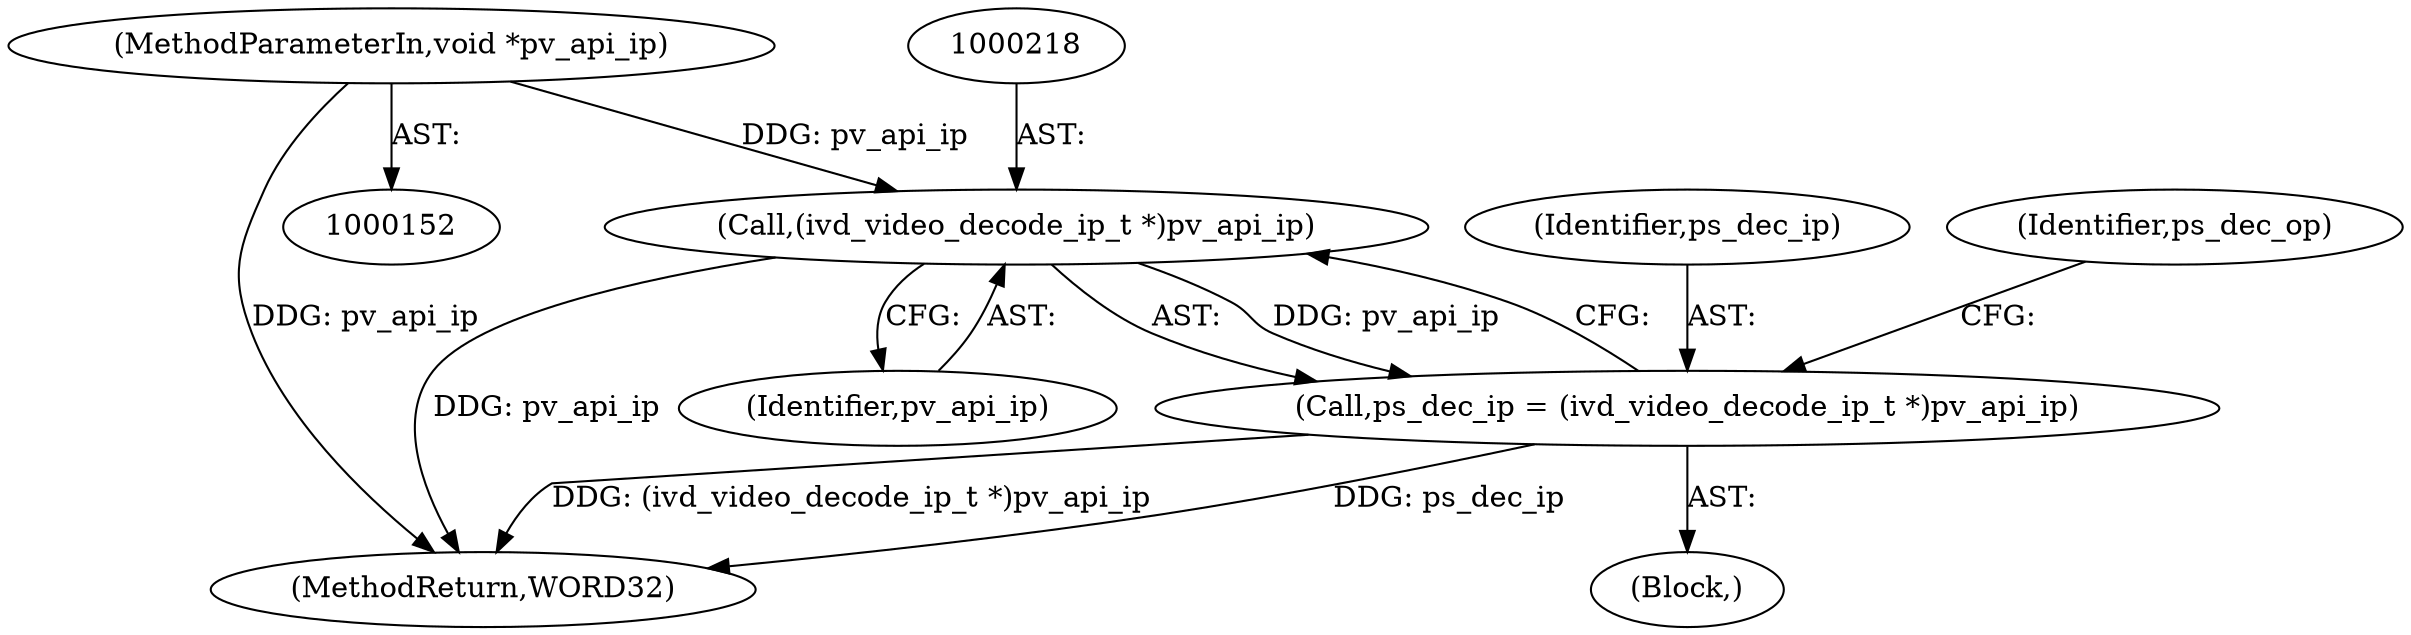 digraph "0_Android_494561291a503840f385fbcd11d9bc5f4dc502b8@pointer" {
"1000154" [label="(MethodParameterIn,void *pv_api_ip)"];
"1000217" [label="(Call,(ivd_video_decode_ip_t *)pv_api_ip)"];
"1000215" [label="(Call,ps_dec_ip = (ivd_video_decode_ip_t *)pv_api_ip)"];
"1000216" [label="(Identifier,ps_dec_ip)"];
"1000154" [label="(MethodParameterIn,void *pv_api_ip)"];
"1000156" [label="(Block,)"];
"1002226" [label="(MethodReturn,WORD32)"];
"1000219" [label="(Identifier,pv_api_ip)"];
"1000217" [label="(Call,(ivd_video_decode_ip_t *)pv_api_ip)"];
"1000221" [label="(Identifier,ps_dec_op)"];
"1000215" [label="(Call,ps_dec_ip = (ivd_video_decode_ip_t *)pv_api_ip)"];
"1000154" -> "1000152"  [label="AST: "];
"1000154" -> "1002226"  [label="DDG: pv_api_ip"];
"1000154" -> "1000217"  [label="DDG: pv_api_ip"];
"1000217" -> "1000215"  [label="AST: "];
"1000217" -> "1000219"  [label="CFG: "];
"1000218" -> "1000217"  [label="AST: "];
"1000219" -> "1000217"  [label="AST: "];
"1000215" -> "1000217"  [label="CFG: "];
"1000217" -> "1002226"  [label="DDG: pv_api_ip"];
"1000217" -> "1000215"  [label="DDG: pv_api_ip"];
"1000215" -> "1000156"  [label="AST: "];
"1000216" -> "1000215"  [label="AST: "];
"1000221" -> "1000215"  [label="CFG: "];
"1000215" -> "1002226"  [label="DDG: ps_dec_ip"];
"1000215" -> "1002226"  [label="DDG: (ivd_video_decode_ip_t *)pv_api_ip"];
}
